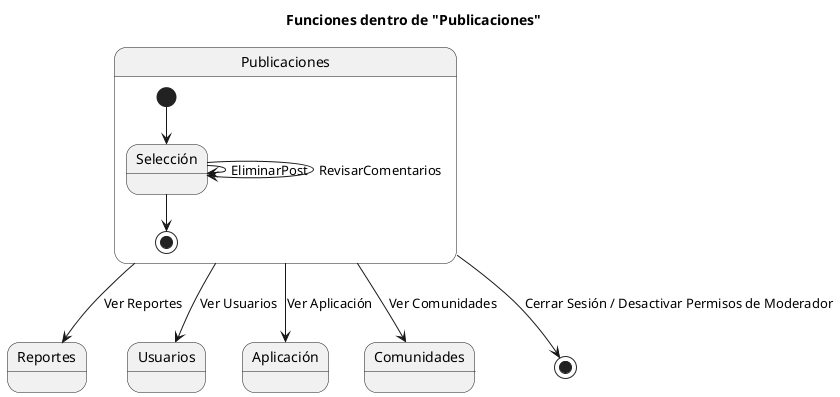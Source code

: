 @startuml
title Funciones dentro de "Publicaciones"

state Publicaciones {
  [*] --> Selección
  Selección --> Selección : EliminarPost
  Selección --> Selección : RevisarComentarios
  Selección --> [*]
}

Publicaciones --> Reportes : Ver Reportes
Publicaciones --> Usuarios : Ver Usuarios
Publicaciones --> Aplicación : Ver Aplicación
Publicaciones --> Comunidades : Ver Comunidades
Publicaciones --> [*] : Cerrar Sesión / Desactivar Permisos de Moderador
@enduml
